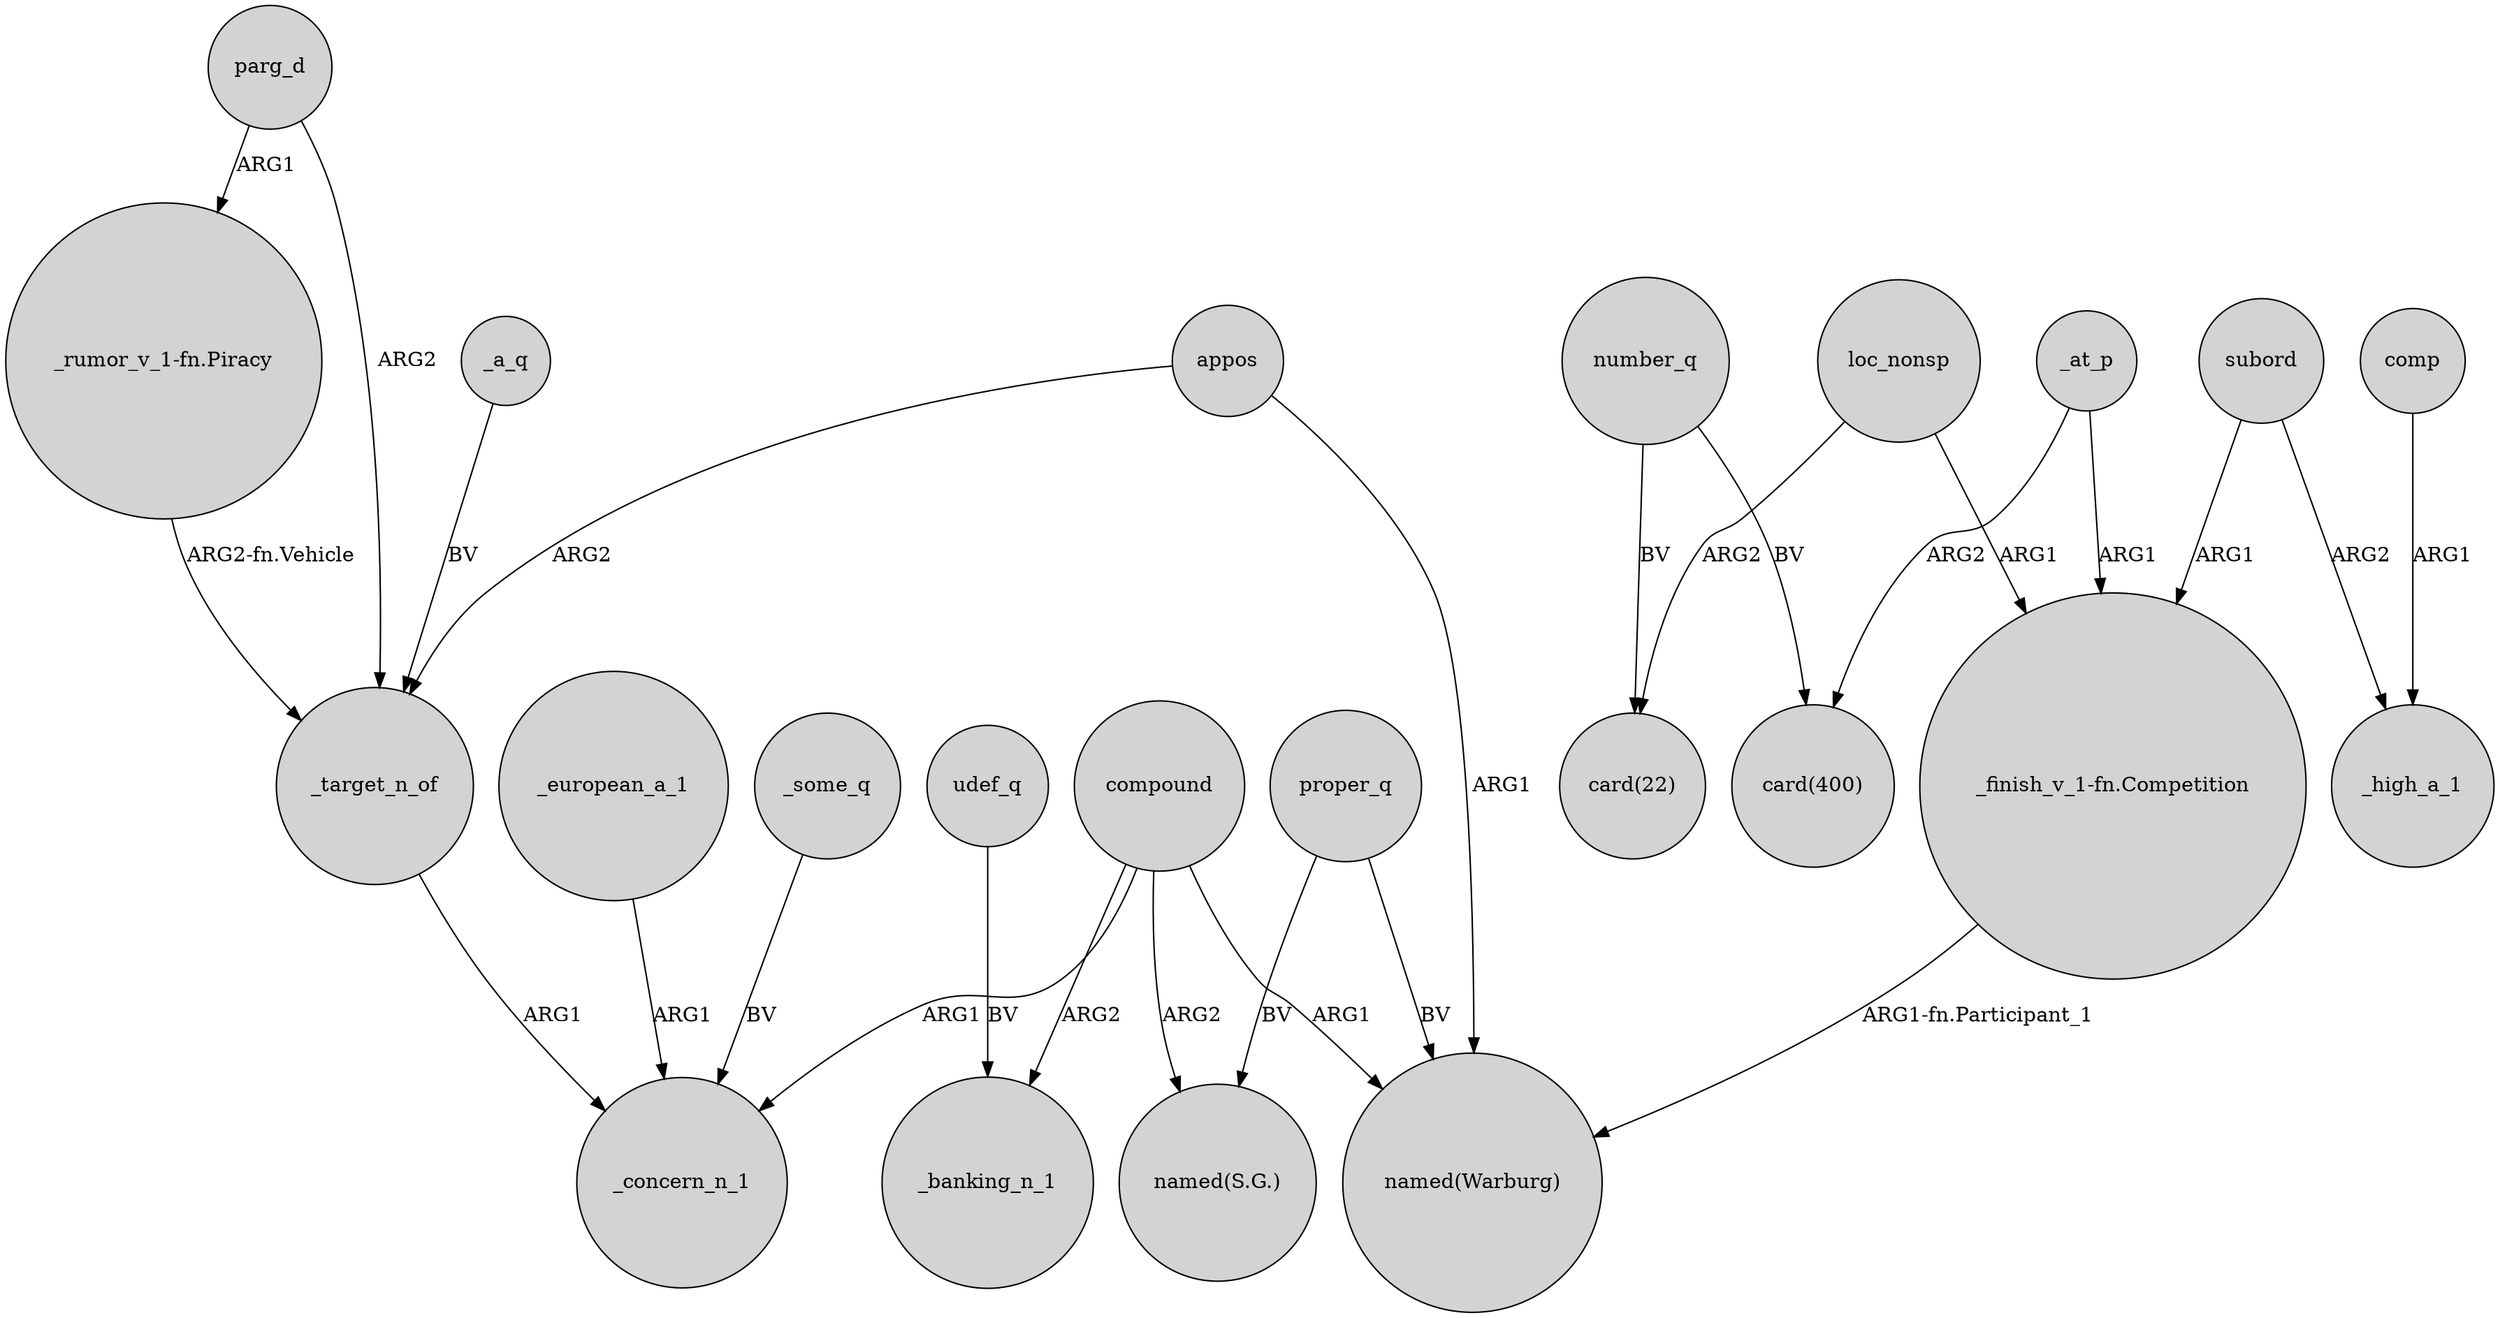 digraph {
	node [shape=circle style=filled]
	parg_d -> _target_n_of [label=ARG2]
	_european_a_1 -> _concern_n_1 [label=ARG1]
	_some_q -> _concern_n_1 [label=BV]
	number_q -> "card(22)" [label=BV]
	appos -> _target_n_of [label=ARG2]
	loc_nonsp -> "card(22)" [label=ARG2]
	proper_q -> "named(S.G.)" [label=BV]
	subord -> _high_a_1 [label=ARG2]
	comp -> _high_a_1 [label=ARG1]
	_at_p -> "_finish_v_1-fn.Competition" [label=ARG1]
	subord -> "_finish_v_1-fn.Competition" [label=ARG1]
	_target_n_of -> _concern_n_1 [label=ARG1]
	appos -> "named(Warburg)" [label=ARG1]
	udef_q -> _banking_n_1 [label=BV]
	compound -> "named(S.G.)" [label=ARG2]
	compound -> _concern_n_1 [label=ARG1]
	compound -> _banking_n_1 [label=ARG2]
	compound -> "named(Warburg)" [label=ARG1]
	parg_d -> "_rumor_v_1-fn.Piracy" [label=ARG1]
	number_q -> "card(400)" [label=BV]
	"_rumor_v_1-fn.Piracy" -> _target_n_of [label="ARG2-fn.Vehicle"]
	_at_p -> "card(400)" [label=ARG2]
	loc_nonsp -> "_finish_v_1-fn.Competition" [label=ARG1]
	"_finish_v_1-fn.Competition" -> "named(Warburg)" [label="ARG1-fn.Participant_1"]
	proper_q -> "named(Warburg)" [label=BV]
	_a_q -> _target_n_of [label=BV]
}
